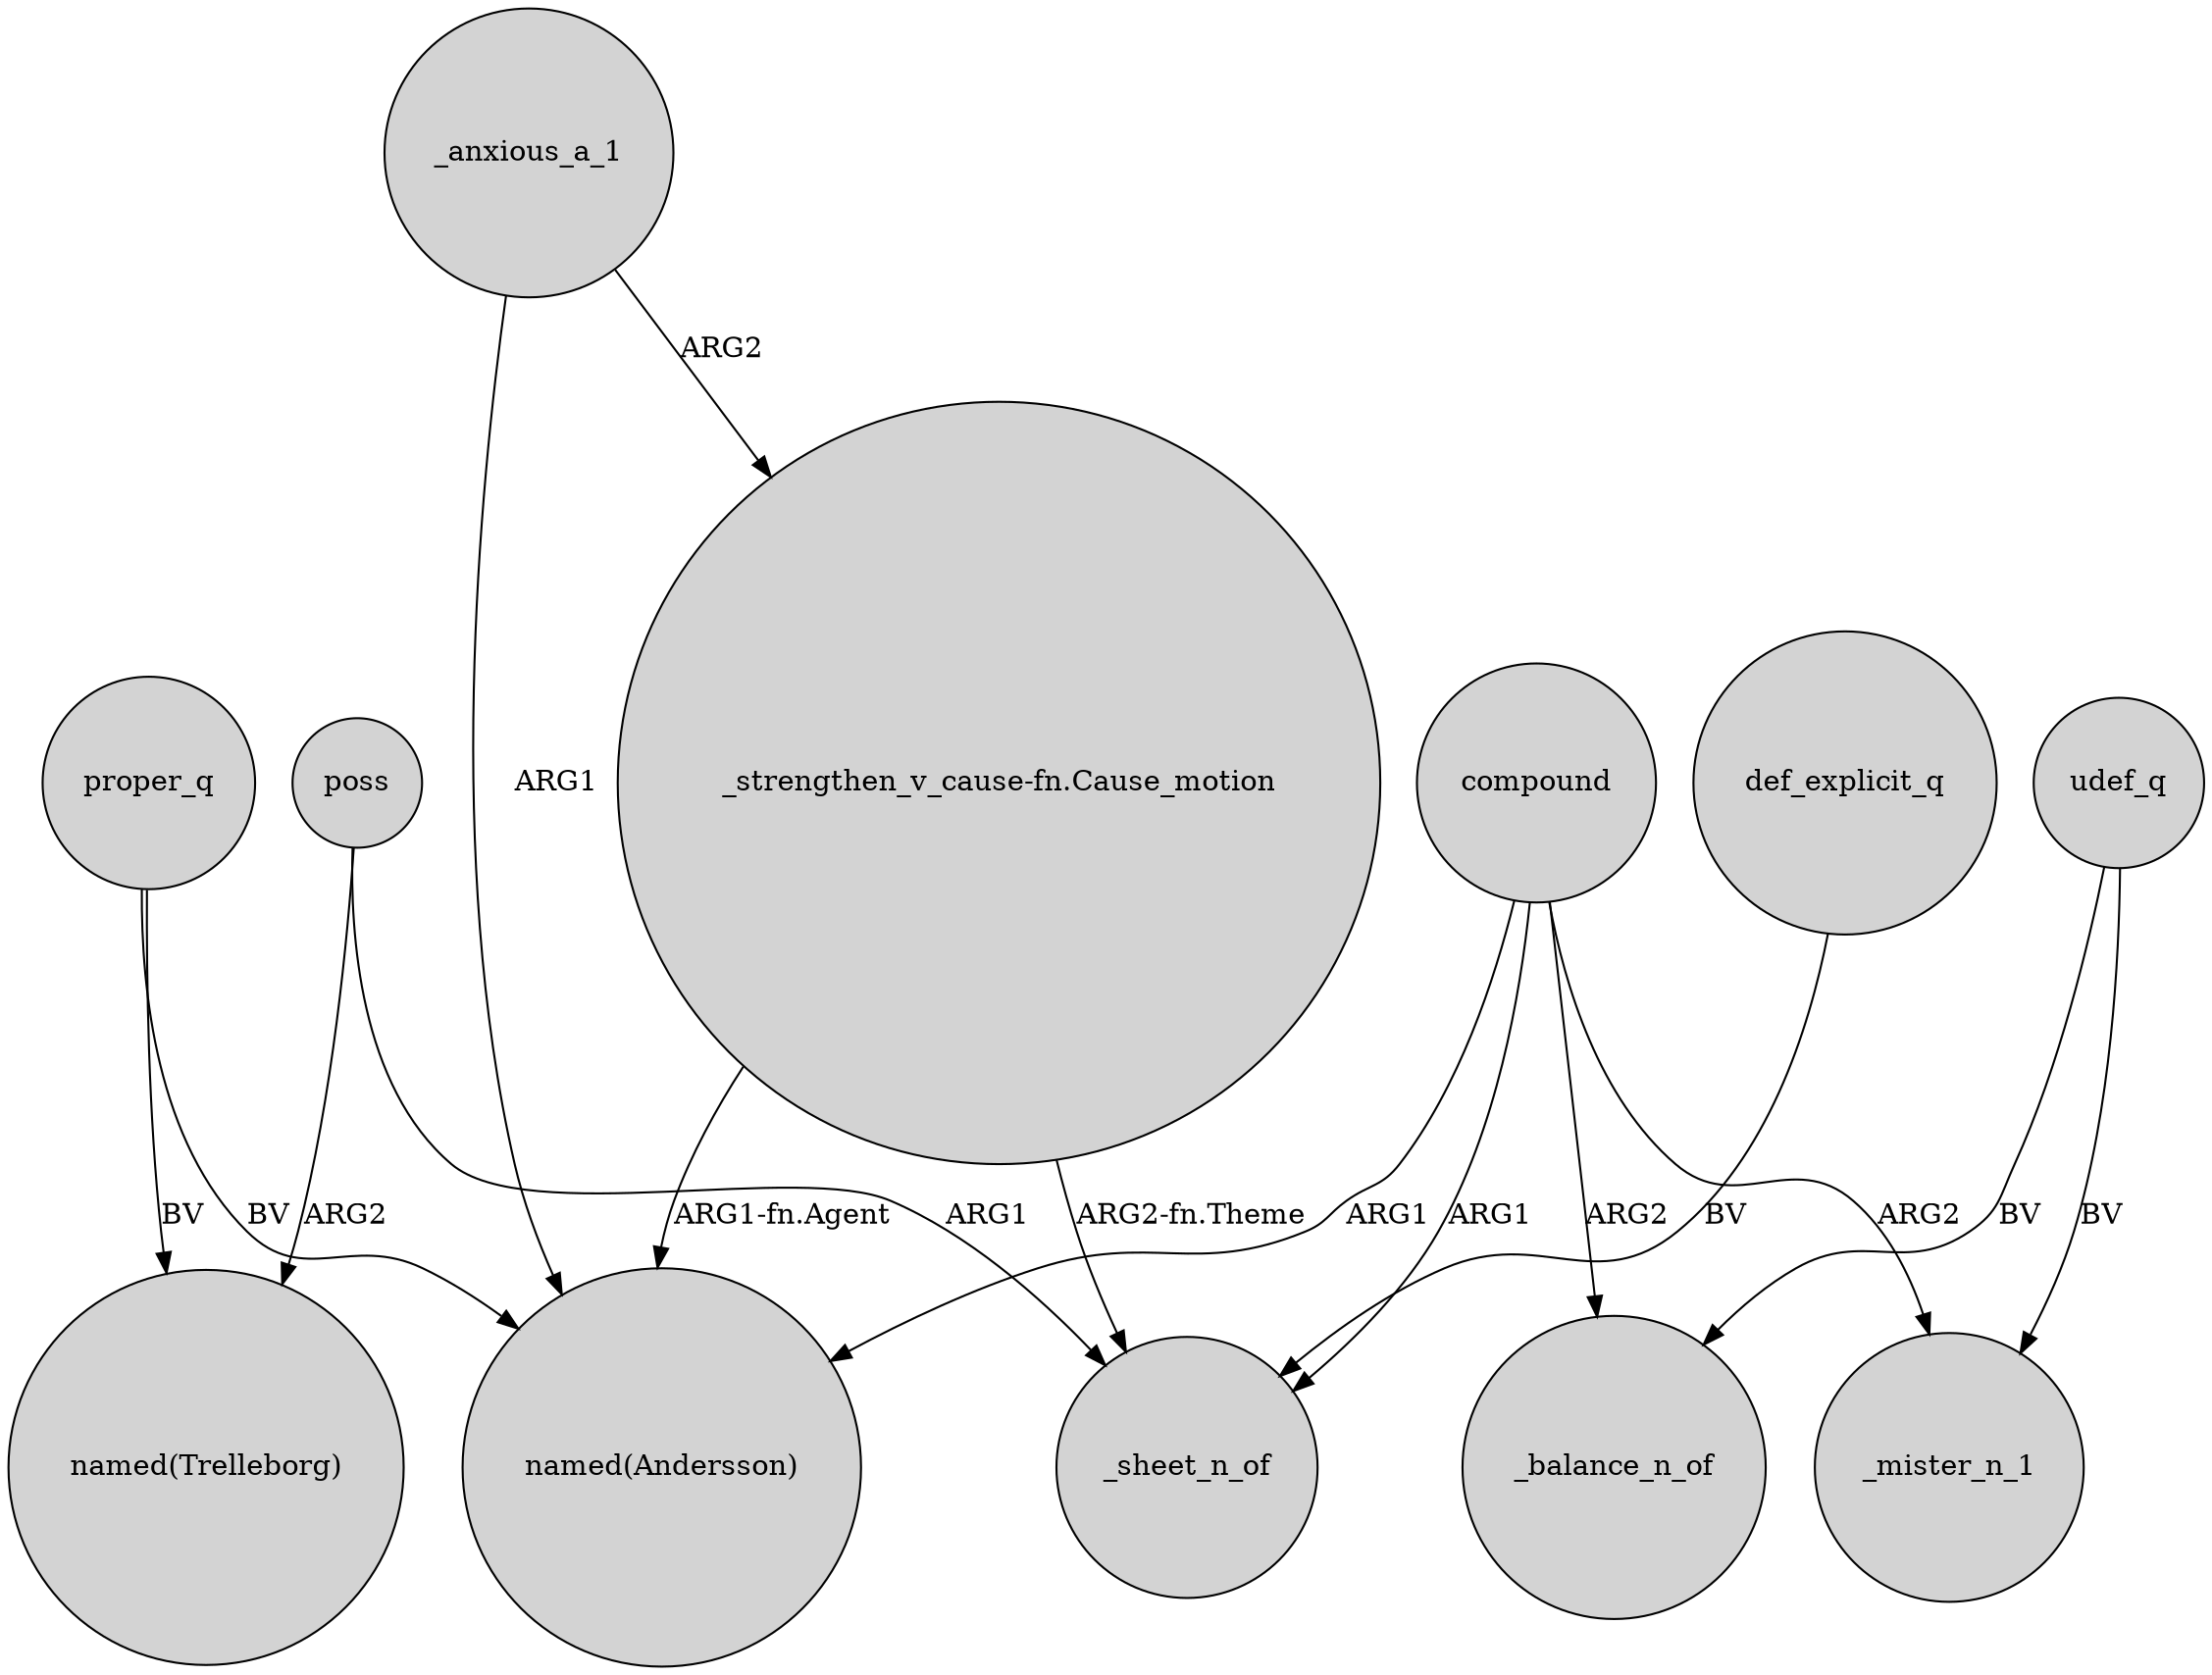 digraph {
	node [shape=circle style=filled]
	poss -> "named(Trelleborg)" [label=ARG2]
	"_strengthen_v_cause-fn.Cause_motion" -> _sheet_n_of [label="ARG2-fn.Theme"]
	udef_q -> _balance_n_of [label=BV]
	compound -> _mister_n_1 [label=ARG2]
	_anxious_a_1 -> "_strengthen_v_cause-fn.Cause_motion" [label=ARG2]
	udef_q -> _mister_n_1 [label=BV]
	"_strengthen_v_cause-fn.Cause_motion" -> "named(Andersson)" [label="ARG1-fn.Agent"]
	_anxious_a_1 -> "named(Andersson)" [label=ARG1]
	compound -> _balance_n_of [label=ARG2]
	compound -> "named(Andersson)" [label=ARG1]
	proper_q -> "named(Trelleborg)" [label=BV]
	proper_q -> "named(Andersson)" [label=BV]
	def_explicit_q -> _sheet_n_of [label=BV]
	poss -> _sheet_n_of [label=ARG1]
	compound -> _sheet_n_of [label=ARG1]
}
